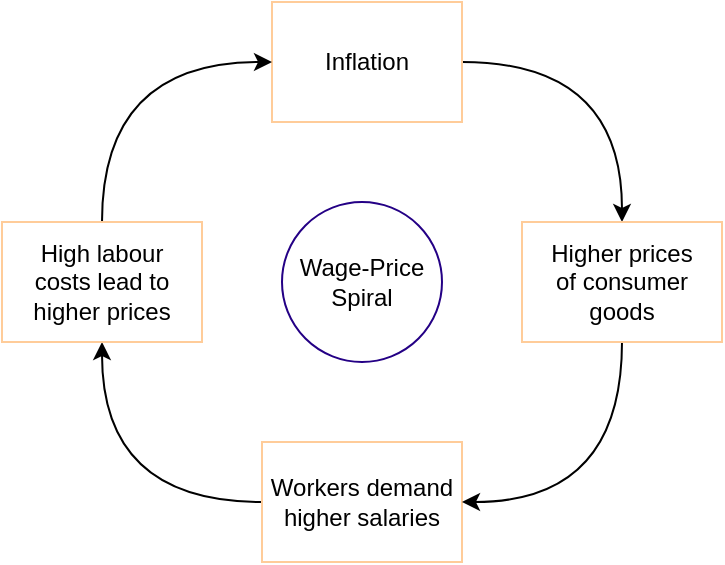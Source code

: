 <mxfile>
    <diagram id="-DyNtgaDJmyXi8tU6G4Z" name="Page-1">
        <mxGraphModel dx="137" dy="553" grid="1" gridSize="10" guides="1" tooltips="1" connect="1" arrows="1" fold="1" page="1" pageScale="1" pageWidth="850" pageHeight="1100" math="0" shadow="0">
            <root>
                <mxCell id="0"/>
                <mxCell id="1" parent="0"/>
                <mxCell id="2" value="Wage-Price&lt;br&gt;Spiral" style="ellipse;whiteSpace=wrap;html=1;labelBorderColor=none;labelBackgroundColor=none;strokeColor=#240085;" parent="1" vertex="1">
                    <mxGeometry x="140" y="240" width="80" height="80" as="geometry"/>
                </mxCell>
                <mxCell id="7" style="edgeStyle=orthogonalEdgeStyle;html=1;exitX=1;exitY=0.5;exitDx=0;exitDy=0;entryX=0.5;entryY=0;entryDx=0;entryDy=0;curved=1;" parent="1" source="3" target="5" edge="1">
                    <mxGeometry relative="1" as="geometry"/>
                </mxCell>
                <mxCell id="3" value="Inflation" style="whiteSpace=wrap;html=1;strokeColor=#FFCC99;" parent="1" vertex="1">
                    <mxGeometry x="135" y="140" width="95" height="60" as="geometry"/>
                </mxCell>
                <mxCell id="9" style="edgeStyle=orthogonalEdgeStyle;curved=1;html=1;exitX=0;exitY=0.5;exitDx=0;exitDy=0;entryX=0.5;entryY=1;entryDx=0;entryDy=0;" parent="1" source="4" target="6" edge="1">
                    <mxGeometry relative="1" as="geometry"/>
                </mxCell>
                <mxCell id="4" value="Workers demand higher salaries" style="whiteSpace=wrap;html=1;strokeColor=#FFCC99;" parent="1" vertex="1">
                    <mxGeometry x="130" y="360" width="100" height="60" as="geometry"/>
                </mxCell>
                <mxCell id="8" style="edgeStyle=orthogonalEdgeStyle;curved=1;html=1;exitX=0.5;exitY=1;exitDx=0;exitDy=0;entryX=1;entryY=0.5;entryDx=0;entryDy=0;" parent="1" source="5" target="4" edge="1">
                    <mxGeometry relative="1" as="geometry"/>
                </mxCell>
                <mxCell id="5" value="Higher prices&lt;br&gt;of consumer goods" style="whiteSpace=wrap;html=1;strokeColor=#FFCC99;" parent="1" vertex="1">
                    <mxGeometry x="260" y="250" width="100" height="60" as="geometry"/>
                </mxCell>
                <mxCell id="10" style="edgeStyle=orthogonalEdgeStyle;curved=1;html=1;exitX=0.5;exitY=0;exitDx=0;exitDy=0;entryX=0;entryY=0.5;entryDx=0;entryDy=0;" parent="1" source="6" target="3" edge="1">
                    <mxGeometry relative="1" as="geometry"/>
                </mxCell>
                <mxCell id="6" value="High labour&lt;br&gt;costs lead to higher prices" style="whiteSpace=wrap;html=1;strokeColor=#FFCC99;" parent="1" vertex="1">
                    <mxGeometry y="250" width="100" height="60" as="geometry"/>
                </mxCell>
            </root>
        </mxGraphModel>
    </diagram>
</mxfile>